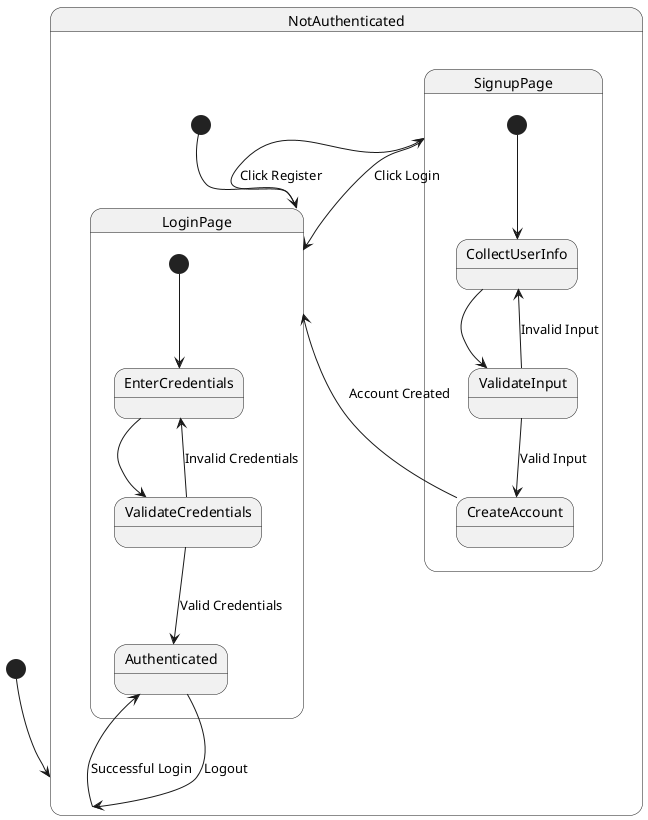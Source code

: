 @startuml User Authentication State Diagram

[*] --> NotAuthenticated

state NotAuthenticated {
    [*] --> LoginPage
    LoginPage --> SignupPage : Click Register
    SignupPage --> LoginPage : Click Login
    
    state SignupPage {
        [*] --> CollectUserInfo
        CollectUserInfo --> ValidateInput
        ValidateInput --> CreateAccount : Valid Input
        ValidateInput --> CollectUserInfo : Invalid Input
        CreateAccount --> LoginPage : Account Created
    }
    
    state LoginPage {
        [*] --> EnterCredentials
        EnterCredentials --> ValidateCredentials
        ValidateCredentials --> Authenticated : Valid Credentials
        ValidateCredentials --> EnterCredentials : Invalid Credentials
    }
}


NotAuthenticated --> Authenticated : Successful Login
Authenticated --> NotAuthenticated : Logout

@enduml
